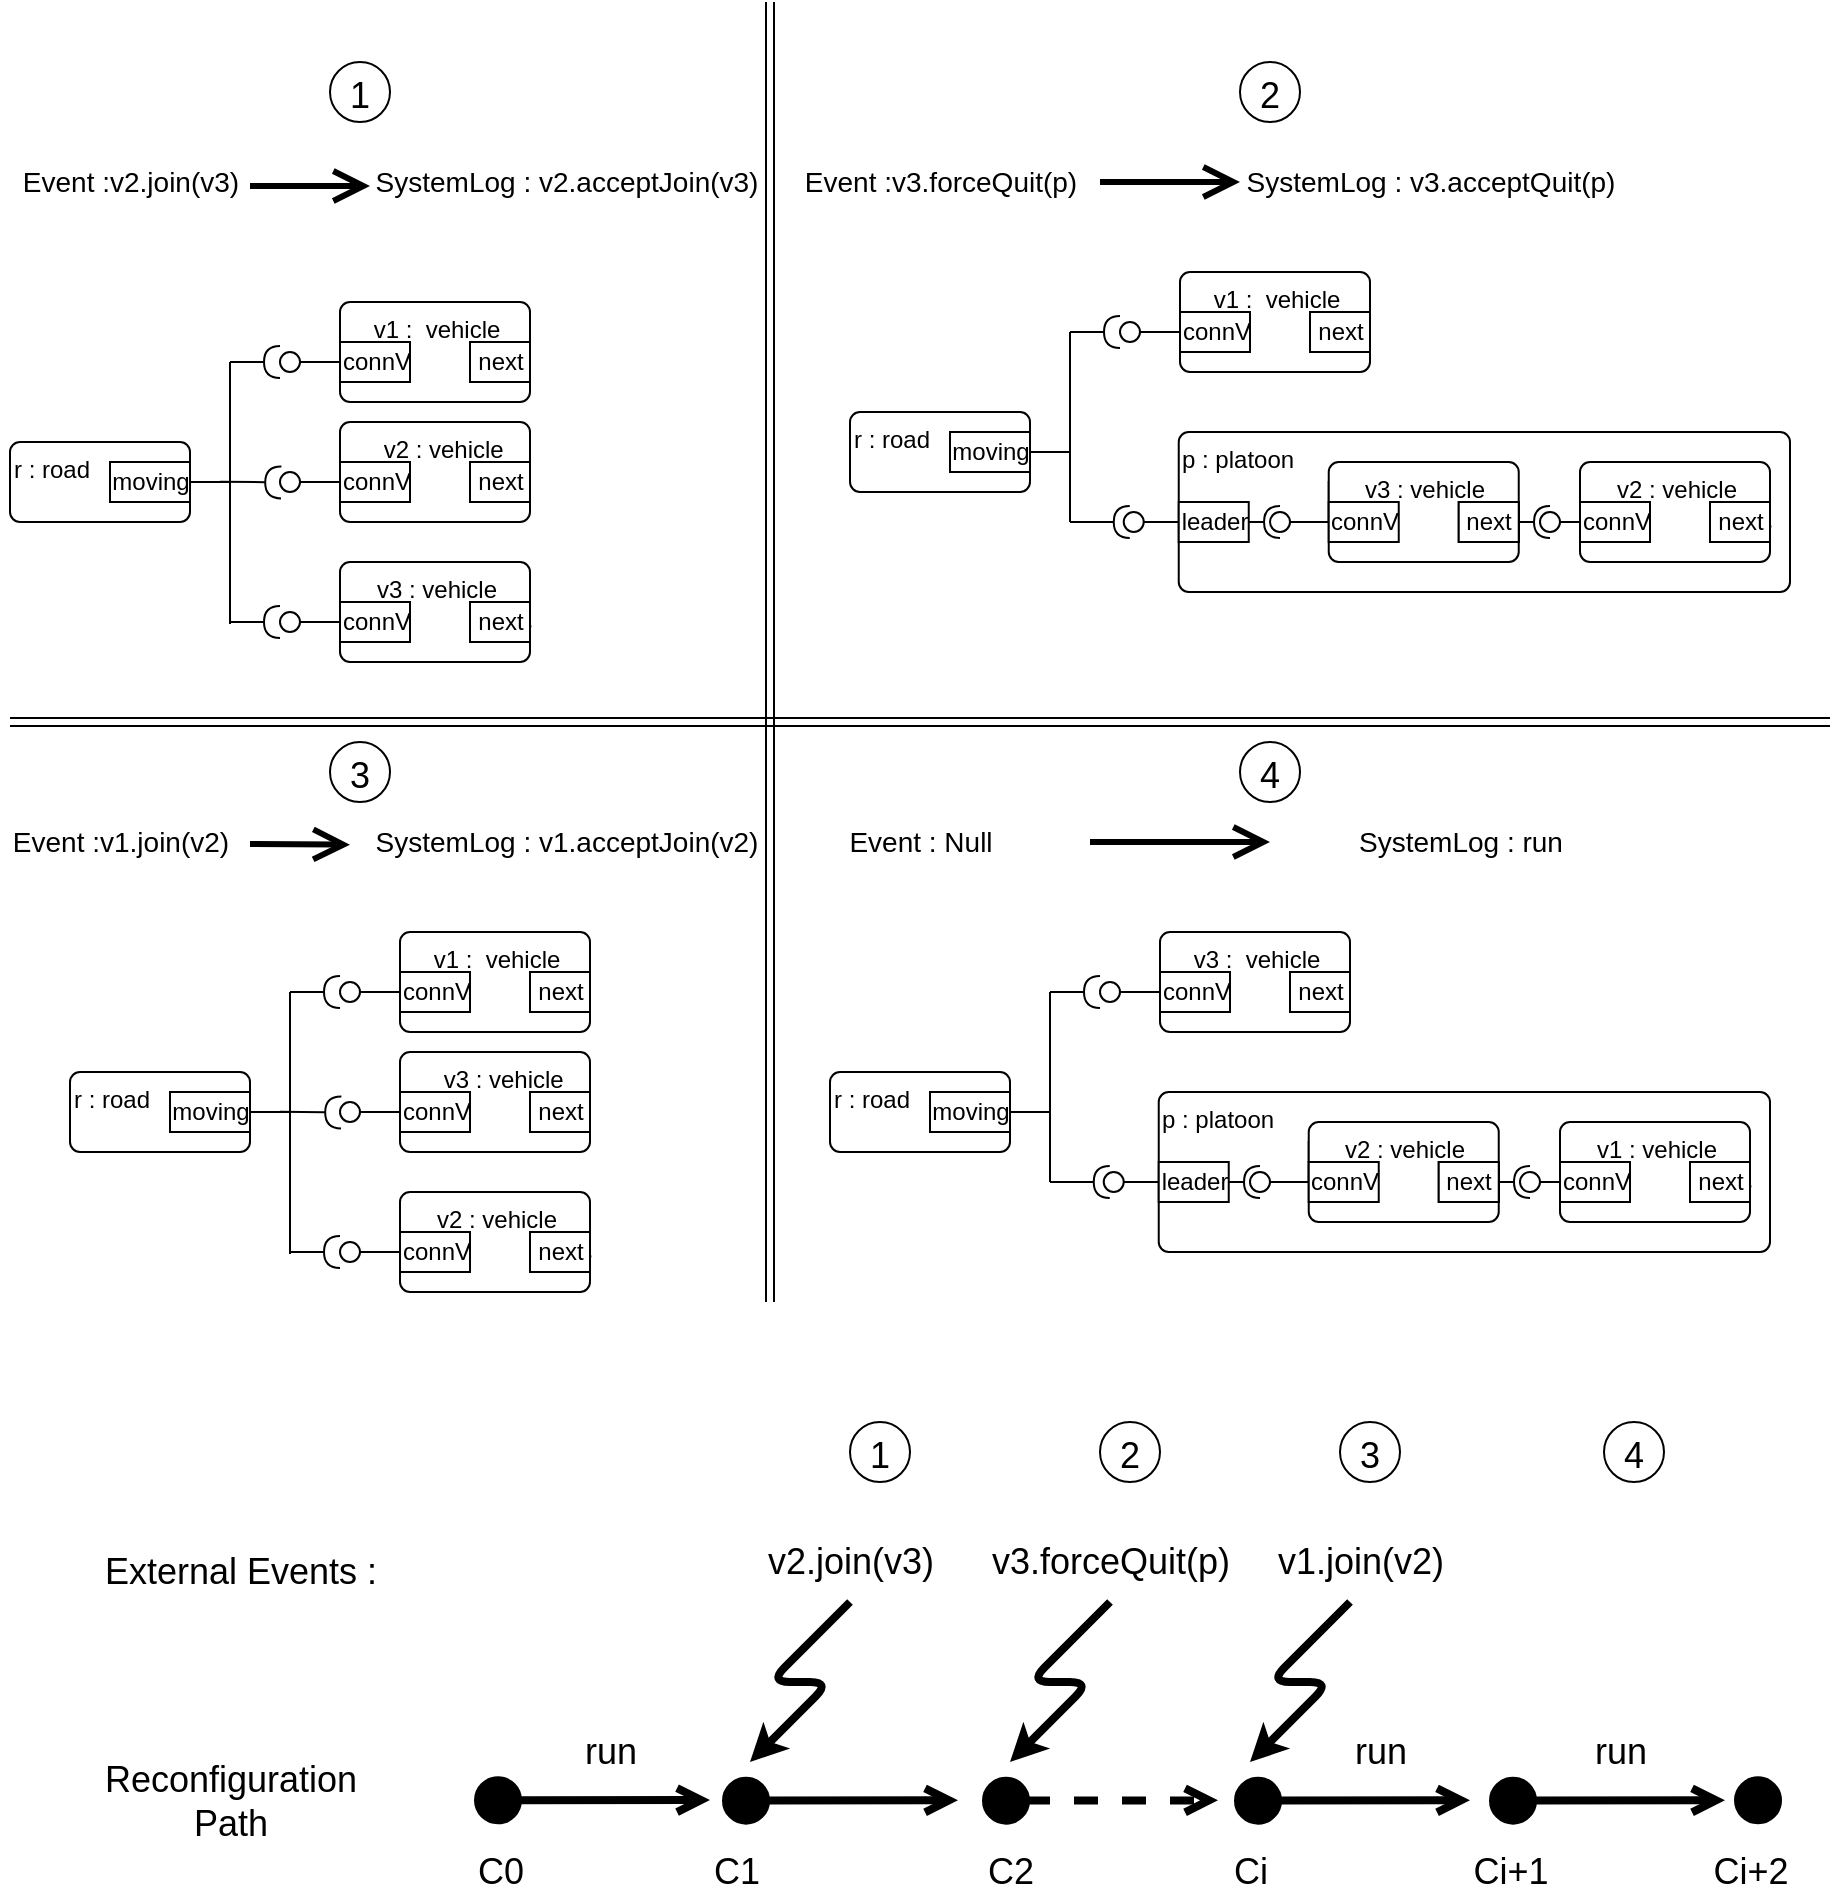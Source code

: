<mxfile version="15.1.4" type="github">
  <diagram id="GvziGZgwwjXT1dV84u-s" name="Page-1">
    <mxGraphModel dx="2249" dy="798" grid="1" gridSize="10" guides="1" tooltips="1" connect="1" arrows="1" fold="1" page="1" pageScale="1" pageWidth="827" pageHeight="1169" math="0" shadow="0">
      <root>
        <mxCell id="0" />
        <mxCell id="1" parent="0" />
        <mxCell id="fWEaLsY42Vd3MQqkWYfv-93" value="p : platoon" style="html=1;align=left;verticalAlign=top;rounded=1;absoluteArcSize=1;arcSize=10;dashed=0;" parent="1" vertex="1">
          <mxGeometry x="584.37" y="235" width="305.63" height="80" as="geometry" />
        </mxCell>
        <mxCell id="fWEaLsY42Vd3MQqkWYfv-40" value="&lt;div align=&quot;left&quot;&gt;r : road&lt;/div&gt;" style="html=1;align=left;verticalAlign=top;rounded=1;absoluteArcSize=1;arcSize=10;dashed=0;" parent="1" vertex="1">
          <mxGeometry y="240" width="90" height="40" as="geometry" />
        </mxCell>
        <mxCell id="fWEaLsY42Vd3MQqkWYfv-41" value="" style="rounded=0;orthogonalLoop=1;jettySize=auto;html=1;endArrow=none;endFill=0;exitX=1;exitY=0.5;exitDx=0;exitDy=0;" parent="1" source="fWEaLsY42Vd3MQqkWYfv-40" edge="1">
          <mxGeometry relative="1" as="geometry">
            <mxPoint x="225" y="375" as="sourcePoint" />
            <mxPoint x="110" y="200" as="targetPoint" />
            <Array as="points">
              <mxPoint x="110" y="260" />
              <mxPoint x="110" y="200" />
            </Array>
          </mxGeometry>
        </mxCell>
        <mxCell id="fWEaLsY42Vd3MQqkWYfv-44" value="v1 :&amp;nbsp; vehicle" style="html=1;align=center;verticalAlign=top;rounded=1;absoluteArcSize=1;arcSize=10;dashed=0;" parent="1" vertex="1">
          <mxGeometry x="165" y="170" width="95" height="50" as="geometry" />
        </mxCell>
        <mxCell id="fWEaLsY42Vd3MQqkWYfv-45" value="connV" style="html=1;" parent="1" vertex="1">
          <mxGeometry x="165" y="190" width="35" height="20" as="geometry" />
        </mxCell>
        <mxCell id="fWEaLsY42Vd3MQqkWYfv-46" value="next" style="html=1;" parent="1" vertex="1">
          <mxGeometry x="230" y="190" width="30" height="20" as="geometry" />
        </mxCell>
        <mxCell id="fWEaLsY42Vd3MQqkWYfv-47" value="connV" style="html=1;" parent="1" vertex="1">
          <mxGeometry x="165" y="310" width="50" height="20" as="geometry" />
        </mxCell>
        <mxCell id="fWEaLsY42Vd3MQqkWYfv-48" value="&lt;div align=&quot;right&quot;&gt;&amp;nbsp; v2 : vehicle&lt;br&gt;&lt;/div&gt;" style="html=1;align=center;verticalAlign=top;rounded=1;absoluteArcSize=1;arcSize=10;dashed=0;" parent="1" vertex="1">
          <mxGeometry x="165" y="230" width="95" height="50" as="geometry" />
        </mxCell>
        <mxCell id="fWEaLsY42Vd3MQqkWYfv-49" value="connV" style="html=1;" parent="1" vertex="1">
          <mxGeometry x="165" y="250" width="35" height="20" as="geometry" />
        </mxCell>
        <mxCell id="fWEaLsY42Vd3MQqkWYfv-50" value="next" style="html=1;" parent="1" vertex="1">
          <mxGeometry x="230" y="250" width="30" height="20" as="geometry" />
        </mxCell>
        <mxCell id="fWEaLsY42Vd3MQqkWYfv-51" value="" style="rounded=0;orthogonalLoop=1;jettySize=auto;html=1;endArrow=none;endFill=0;exitX=0;exitY=0.5;exitDx=0;exitDy=0;" parent="1" source="fWEaLsY42Vd3MQqkWYfv-49" target="fWEaLsY42Vd3MQqkWYfv-53" edge="1">
          <mxGeometry relative="1" as="geometry">
            <mxPoint x="145" y="245" as="sourcePoint" />
          </mxGeometry>
        </mxCell>
        <mxCell id="fWEaLsY42Vd3MQqkWYfv-52" value="" style="rounded=0;orthogonalLoop=1;jettySize=auto;html=1;endArrow=halfCircle;endFill=0;endSize=6;strokeWidth=1;entryX=0.06;entryY=0.52;entryDx=0;entryDy=0;entryPerimeter=0;" parent="1" target="fWEaLsY42Vd3MQqkWYfv-53" edge="1">
          <mxGeometry relative="1" as="geometry">
            <mxPoint x="105" y="259.84" as="sourcePoint" />
            <mxPoint x="125" y="259.84" as="targetPoint" />
          </mxGeometry>
        </mxCell>
        <mxCell id="fWEaLsY42Vd3MQqkWYfv-53" value="" style="ellipse;whiteSpace=wrap;html=1;fontFamily=Helvetica;fontSize=12;fontColor=#000000;align=center;strokeColor=#000000;fillColor=#ffffff;points=[];aspect=fixed;resizable=0;" parent="1" vertex="1">
          <mxGeometry x="135" y="255" width="10" height="10" as="geometry" />
        </mxCell>
        <mxCell id="fWEaLsY42Vd3MQqkWYfv-54" value="v3 : vehicle" style="html=1;align=center;verticalAlign=top;rounded=1;absoluteArcSize=1;arcSize=10;dashed=0;" parent="1" vertex="1">
          <mxGeometry x="165" y="300" width="95" height="50" as="geometry" />
        </mxCell>
        <mxCell id="fWEaLsY42Vd3MQqkWYfv-55" value="connV" style="html=1;" parent="1" vertex="1">
          <mxGeometry x="165" y="320" width="35" height="20" as="geometry" />
        </mxCell>
        <mxCell id="fWEaLsY42Vd3MQqkWYfv-56" value="docks" style="html=1;" parent="1" vertex="1">
          <mxGeometry x="230" y="320" width="30" height="20" as="geometry" />
        </mxCell>
        <mxCell id="fWEaLsY42Vd3MQqkWYfv-57" value="" style="rounded=0;orthogonalLoop=1;jettySize=auto;html=1;endArrow=none;endFill=0;exitX=1;exitY=0.5;exitDx=0;exitDy=0;" parent="1" source="fWEaLsY42Vd3MQqkWYfv-40" edge="1">
          <mxGeometry relative="1" as="geometry">
            <mxPoint x="88" y="379" as="sourcePoint" />
            <mxPoint x="110" y="331" as="targetPoint" />
            <Array as="points">
              <mxPoint x="110" y="260" />
              <mxPoint x="110" y="331" />
            </Array>
          </mxGeometry>
        </mxCell>
        <mxCell id="fWEaLsY42Vd3MQqkWYfv-58" value="" style="ellipse;whiteSpace=wrap;html=1;fontFamily=Helvetica;fontSize=12;fontColor=#000000;align=center;strokeColor=#000000;fillColor=#ffffff;points=[];aspect=fixed;resizable=0;" parent="1" vertex="1">
          <mxGeometry x="135" y="325" width="10" height="10" as="geometry" />
        </mxCell>
        <mxCell id="fWEaLsY42Vd3MQqkWYfv-59" value="" style="rounded=0;orthogonalLoop=1;jettySize=auto;html=1;endArrow=halfCircle;endFill=0;endSize=6;strokeWidth=1;" parent="1" target="fWEaLsY42Vd3MQqkWYfv-58" edge="1">
          <mxGeometry relative="1" as="geometry">
            <mxPoint x="110" y="330" as="sourcePoint" />
            <mxPoint x="140" y="330" as="targetPoint" />
            <Array as="points" />
          </mxGeometry>
        </mxCell>
        <mxCell id="fWEaLsY42Vd3MQqkWYfv-62" value="connV" style="html=1;" parent="1" vertex="1">
          <mxGeometry x="50" y="250" width="40" height="20" as="geometry" />
        </mxCell>
        <mxCell id="fWEaLsY42Vd3MQqkWYfv-71" value="connV" style="html=1;" parent="1" vertex="1">
          <mxGeometry x="659.37" y="260" width="50" height="20" as="geometry" />
        </mxCell>
        <mxCell id="fWEaLsY42Vd3MQqkWYfv-78" value="v3 : vehicle" style="html=1;align=center;verticalAlign=top;rounded=1;absoluteArcSize=1;arcSize=10;dashed=0;" parent="1" vertex="1">
          <mxGeometry x="659.37" y="250" width="95" height="50" as="geometry" />
        </mxCell>
        <mxCell id="fWEaLsY42Vd3MQqkWYfv-79" value="connV" style="html=1;" parent="1" vertex="1">
          <mxGeometry x="659.37" y="270" width="35" height="20" as="geometry" />
        </mxCell>
        <mxCell id="fWEaLsY42Vd3MQqkWYfv-80" value="docks" style="html=1;" parent="1" vertex="1">
          <mxGeometry x="724.37" y="270" width="30" height="20" as="geometry" />
        </mxCell>
        <mxCell id="fWEaLsY42Vd3MQqkWYfv-86" value="" style="shape=link;html=1;" parent="1" edge="1">
          <mxGeometry width="100" relative="1" as="geometry">
            <mxPoint x="380" y="20" as="sourcePoint" />
            <mxPoint x="380" y="670" as="targetPoint" />
          </mxGeometry>
        </mxCell>
        <mxCell id="fWEaLsY42Vd3MQqkWYfv-87" value="connV" style="html=1;" parent="1" vertex="1">
          <mxGeometry x="785" y="260" width="50" height="20" as="geometry" />
        </mxCell>
        <mxCell id="fWEaLsY42Vd3MQqkWYfv-88" value="v2 : vehicle" style="html=1;align=center;verticalAlign=top;rounded=1;absoluteArcSize=1;arcSize=10;dashed=0;" parent="1" vertex="1">
          <mxGeometry x="785" y="250" width="95" height="50" as="geometry" />
        </mxCell>
        <mxCell id="fWEaLsY42Vd3MQqkWYfv-89" value="connV" style="html=1;" parent="1" vertex="1">
          <mxGeometry x="785" y="270" width="35" height="20" as="geometry" />
        </mxCell>
        <mxCell id="fWEaLsY42Vd3MQqkWYfv-90" value="" style="rounded=0;orthogonalLoop=1;jettySize=auto;html=1;endArrow=none;endFill=0;exitX=0;exitY=0.5;exitDx=0;exitDy=0;" parent="1" target="fWEaLsY42Vd3MQqkWYfv-92" edge="1" source="fWEaLsY42Vd3MQqkWYfv-89">
          <mxGeometry relative="1" as="geometry">
            <mxPoint x="754.37" y="280" as="sourcePoint" />
          </mxGeometry>
        </mxCell>
        <mxCell id="fWEaLsY42Vd3MQqkWYfv-91" value="" style="rounded=0;orthogonalLoop=1;jettySize=auto;html=1;endArrow=halfCircle;endFill=0;endSize=6;strokeWidth=1;exitX=1;exitY=0.5;exitDx=0;exitDy=0;" parent="1" source="fWEaLsY42Vd3MQqkWYfv-223" edge="1">
          <mxGeometry relative="1" as="geometry">
            <mxPoint x="760" y="320" as="sourcePoint" />
            <mxPoint x="770" y="280" as="targetPoint" />
            <Array as="points">
              <mxPoint x="770" y="280" />
            </Array>
          </mxGeometry>
        </mxCell>
        <mxCell id="fWEaLsY42Vd3MQqkWYfv-92" value="" style="ellipse;whiteSpace=wrap;html=1;fontFamily=Helvetica;fontSize=12;fontColor=#000000;align=center;strokeColor=#000000;fillColor=#ffffff;points=[];aspect=fixed;resizable=0;" parent="1" vertex="1">
          <mxGeometry x="765" y="275" width="10" height="10" as="geometry" />
        </mxCell>
        <mxCell id="fWEaLsY42Vd3MQqkWYfv-95" value="docks" style="html=1;" parent="1" vertex="1">
          <mxGeometry x="850" y="270" width="30" height="20" as="geometry" />
        </mxCell>
        <mxCell id="fWEaLsY42Vd3MQqkWYfv-98" value="leader" style="html=1;" parent="1" vertex="1">
          <mxGeometry x="584.37" y="270" width="35" height="20" as="geometry" />
        </mxCell>
        <mxCell id="fWEaLsY42Vd3MQqkWYfv-99" value="" style="rounded=0;orthogonalLoop=1;jettySize=auto;html=1;endArrow=none;endFill=0;exitX=0;exitY=0.5;exitDx=0;exitDy=0;" parent="1" source="fWEaLsY42Vd3MQqkWYfv-79" edge="1">
          <mxGeometry relative="1" as="geometry">
            <mxPoint x="680" y="350" as="sourcePoint" />
            <mxPoint x="639.37" y="280" as="targetPoint" />
            <Array as="points" />
          </mxGeometry>
        </mxCell>
        <mxCell id="fWEaLsY42Vd3MQqkWYfv-100" value="" style="rounded=0;orthogonalLoop=1;jettySize=auto;html=1;endArrow=halfCircle;endFill=0;endSize=6;strokeWidth=1;" parent="1" edge="1">
          <mxGeometry relative="1" as="geometry">
            <mxPoint x="642.37" y="280" as="sourcePoint" />
            <mxPoint x="642.37" y="280" as="targetPoint" />
          </mxGeometry>
        </mxCell>
        <mxCell id="fWEaLsY42Vd3MQqkWYfv-101" value="" style="ellipse;whiteSpace=wrap;html=1;fontFamily=Helvetica;fontSize=12;fontColor=#000000;align=center;strokeColor=#000000;fillColor=#ffffff;points=[];aspect=fixed;resizable=0;" parent="1" vertex="1">
          <mxGeometry x="630" y="275" width="10" height="10" as="geometry" />
        </mxCell>
        <mxCell id="fWEaLsY42Vd3MQqkWYfv-102" value="" style="rounded=0;orthogonalLoop=1;jettySize=auto;html=1;endArrow=halfCircle;endFill=0;endSize=6;strokeWidth=1;exitX=1;exitY=0.5;exitDx=0;exitDy=0;" parent="1" edge="1" source="fWEaLsY42Vd3MQqkWYfv-98">
          <mxGeometry relative="1" as="geometry">
            <mxPoint x="659.37" y="280" as="sourcePoint" />
            <mxPoint x="635" y="280" as="targetPoint" />
            <Array as="points" />
          </mxGeometry>
        </mxCell>
        <mxCell id="fWEaLsY42Vd3MQqkWYfv-153" value="&lt;font style=&quot;font-size: 14px&quot;&gt;Event :v2.join(v3)&lt;/font&gt;" style="text;html=1;align=center;verticalAlign=middle;resizable=0;points=[];autosize=1;" parent="1" vertex="1">
          <mxGeometry y="100" width="120" height="20" as="geometry" />
        </mxCell>
        <mxCell id="fWEaLsY42Vd3MQqkWYfv-154" value="" style="endArrow=open;endFill=1;endSize=12;html=1;strokeWidth=3;" parent="1" edge="1">
          <mxGeometry width="160" relative="1" as="geometry">
            <mxPoint x="120" y="112" as="sourcePoint" />
            <mxPoint x="180" y="112" as="targetPoint" />
          </mxGeometry>
        </mxCell>
        <mxCell id="fWEaLsY42Vd3MQqkWYfv-155" value="&lt;font style=&quot;font-size: 14px&quot;&gt;SystemLog : v2.acceptJoin(v3)&lt;/font&gt;" style="text;html=1;align=center;verticalAlign=middle;resizable=0;points=[];autosize=1;" parent="1" vertex="1">
          <mxGeometry x="172.5" y="100" width="210" height="20" as="geometry" />
        </mxCell>
        <mxCell id="fWEaLsY42Vd3MQqkWYfv-156" value="&lt;font style=&quot;font-size: 14px&quot;&gt;Event :v3.forceQuit(p)&lt;/font&gt;" style="text;html=1;align=center;verticalAlign=middle;resizable=0;points=[];autosize=1;" parent="1" vertex="1">
          <mxGeometry x="390" y="100" width="150" height="20" as="geometry" />
        </mxCell>
        <mxCell id="fWEaLsY42Vd3MQqkWYfv-157" value="" style="endArrow=open;endFill=1;endSize=12;html=1;strokeWidth=3;" parent="1" edge="1">
          <mxGeometry width="160" relative="1" as="geometry">
            <mxPoint x="545" y="110" as="sourcePoint" />
            <mxPoint x="615" y="110" as="targetPoint" />
          </mxGeometry>
        </mxCell>
        <mxCell id="fWEaLsY42Vd3MQqkWYfv-158" value="&lt;font style=&quot;font-size: 14px&quot;&gt;SystemLog : v3.acceptQuit(p)&lt;/font&gt;" style="text;html=1;align=center;verticalAlign=middle;resizable=0;points=[];autosize=1;" parent="1" vertex="1">
          <mxGeometry x="610" y="100" width="200" height="20" as="geometry" />
        </mxCell>
        <mxCell id="fWEaLsY42Vd3MQqkWYfv-159" value="&lt;font style=&quot;font-size: 14px&quot;&gt;Event :v1.join(v2)&lt;/font&gt;" style="text;html=1;align=center;verticalAlign=middle;resizable=0;points=[];autosize=1;" parent="1" vertex="1">
          <mxGeometry x="-5" y="430" width="120" height="20" as="geometry" />
        </mxCell>
        <mxCell id="fWEaLsY42Vd3MQqkWYfv-160" value="" style="endArrow=open;endFill=1;endSize=12;html=1;entryX=-0.012;entryY=0.567;entryDx=0;entryDy=0;entryPerimeter=0;strokeWidth=3;" parent="1" target="fWEaLsY42Vd3MQqkWYfv-161" edge="1">
          <mxGeometry width="160" relative="1" as="geometry">
            <mxPoint x="120" y="441" as="sourcePoint" />
            <mxPoint x="197.5" y="440" as="targetPoint" />
          </mxGeometry>
        </mxCell>
        <mxCell id="fWEaLsY42Vd3MQqkWYfv-161" value="&lt;font style=&quot;font-size: 14px&quot;&gt;SystemLog : v1.acceptJoin(v2)&lt;/font&gt;" style="text;html=1;align=center;verticalAlign=middle;resizable=0;points=[];autosize=1;" parent="1" vertex="1">
          <mxGeometry x="172.5" y="430" width="210" height="20" as="geometry" />
        </mxCell>
        <mxCell id="fWEaLsY42Vd3MQqkWYfv-162" value="&lt;font style=&quot;font-size: 14px&quot;&gt;Event : Null&lt;/font&gt;" style="text;html=1;align=center;verticalAlign=middle;resizable=0;points=[];autosize=1;" parent="1" vertex="1">
          <mxGeometry x="410" y="430" width="90" height="20" as="geometry" />
        </mxCell>
        <mxCell id="fWEaLsY42Vd3MQqkWYfv-163" value="" style="endArrow=open;endFill=1;endSize=12;html=1;strokeWidth=3;" parent="1" edge="1">
          <mxGeometry width="160" relative="1" as="geometry">
            <mxPoint x="540" y="440" as="sourcePoint" />
            <mxPoint x="630" y="440" as="targetPoint" />
          </mxGeometry>
        </mxCell>
        <mxCell id="fWEaLsY42Vd3MQqkWYfv-164" value="&lt;font style=&quot;font-size: 14px&quot;&gt;SystemLog : run&lt;/font&gt;" style="text;html=1;align=center;verticalAlign=middle;resizable=0;points=[];autosize=1;" parent="1" vertex="1">
          <mxGeometry x="665" y="430" width="120" height="20" as="geometry" />
        </mxCell>
        <mxCell id="fWEaLsY42Vd3MQqkWYfv-166" value="" style="shape=link;html=1;" parent="1" edge="1">
          <mxGeometry width="100" relative="1" as="geometry">
            <mxPoint y="380" as="sourcePoint" />
            <mxPoint x="910" y="380" as="targetPoint" />
          </mxGeometry>
        </mxCell>
        <mxCell id="fWEaLsY42Vd3MQqkWYfv-169" value="1" style="ellipse;fillColor=#ffffff;strokeColor=#000000;fontSize=18;" parent="1" vertex="1">
          <mxGeometry x="160" y="50" width="30" height="30" as="geometry" />
        </mxCell>
        <mxCell id="fWEaLsY42Vd3MQqkWYfv-170" value="2" style="ellipse;fillColor=#ffffff;strokeColor=#000000;fontSize=18;" parent="1" vertex="1">
          <mxGeometry x="615" y="50" width="30" height="30" as="geometry" />
        </mxCell>
        <mxCell id="fWEaLsY42Vd3MQqkWYfv-171" value="3" style="ellipse;fillColor=#ffffff;strokeColor=#000000;fontSize=18;" parent="1" vertex="1">
          <mxGeometry x="160" y="390" width="30" height="30" as="geometry" />
        </mxCell>
        <mxCell id="fWEaLsY42Vd3MQqkWYfv-172" value="4" style="ellipse;fillColor=#ffffff;strokeColor=#000000;fontSize=18;" parent="1" vertex="1">
          <mxGeometry x="615" y="390" width="30" height="30" as="geometry" />
        </mxCell>
        <mxCell id="fWEaLsY42Vd3MQqkWYfv-173" value="External Events :" style="text;html=1;align=center;verticalAlign=middle;resizable=0;points=[];autosize=1;fontSize=18;" parent="1" vertex="1">
          <mxGeometry x="40" y="790" width="150" height="30" as="geometry" />
        </mxCell>
        <mxCell id="fWEaLsY42Vd3MQqkWYfv-174" value="Reconfiguration&lt;br&gt;Path" style="text;html=1;align=center;verticalAlign=middle;resizable=0;points=[];autosize=1;fontSize=18;" parent="1" vertex="1">
          <mxGeometry x="40" y="895" width="140" height="50" as="geometry" />
        </mxCell>
        <mxCell id="fWEaLsY42Vd3MQqkWYfv-178" value="" style="endArrow=open;startArrow=circle;endFill=0;startFill=1;endSize=8;html=1;strokeWidth=4;fontSize=18;" parent="1" edge="1">
          <mxGeometry width="160" relative="1" as="geometry">
            <mxPoint x="230" y="919.17" as="sourcePoint" />
            <mxPoint x="350" y="919" as="targetPoint" />
          </mxGeometry>
        </mxCell>
        <mxCell id="fWEaLsY42Vd3MQqkWYfv-179" value="C0" style="text;html=1;align=center;verticalAlign=middle;resizable=0;points=[];autosize=1;fontSize=18;" parent="1" vertex="1">
          <mxGeometry x="225" y="940" width="40" height="30" as="geometry" />
        </mxCell>
        <mxCell id="fWEaLsY42Vd3MQqkWYfv-180" value="" style="endArrow=open;startArrow=circle;endFill=0;startFill=1;endSize=8;html=1;strokeWidth=4;fontSize=18;dashed=1;" parent="1" edge="1">
          <mxGeometry width="160" relative="1" as="geometry">
            <mxPoint x="484" y="919.34" as="sourcePoint" />
            <mxPoint x="604" y="919.17" as="targetPoint" />
          </mxGeometry>
        </mxCell>
        <mxCell id="fWEaLsY42Vd3MQqkWYfv-181" value="" style="endArrow=open;startArrow=circle;endFill=0;startFill=1;endSize=8;html=1;strokeWidth=4;fontSize=18;" parent="1" edge="1">
          <mxGeometry width="160" relative="1" as="geometry">
            <mxPoint x="610" y="919.34" as="sourcePoint" />
            <mxPoint x="730" y="919.17" as="targetPoint" />
          </mxGeometry>
        </mxCell>
        <mxCell id="fWEaLsY42Vd3MQqkWYfv-182" value="" style="endArrow=open;startArrow=circle;endFill=0;startFill=1;endSize=8;html=1;strokeWidth=4;fontSize=18;" parent="1" edge="1">
          <mxGeometry width="160" relative="1" as="geometry">
            <mxPoint x="737.5" y="919.34" as="sourcePoint" />
            <mxPoint x="857.5" y="919.17" as="targetPoint" />
          </mxGeometry>
        </mxCell>
        <mxCell id="fWEaLsY42Vd3MQqkWYfv-187" value="" style="endArrow=none;startArrow=circle;endFill=0;startFill=1;endSize=8;html=1;strokeWidth=4;fontSize=18;" parent="1" edge="1">
          <mxGeometry width="160" relative="1" as="geometry">
            <mxPoint x="860" y="919.42" as="sourcePoint" />
            <mxPoint x="880" y="919.08" as="targetPoint" />
          </mxGeometry>
        </mxCell>
        <mxCell id="fWEaLsY42Vd3MQqkWYfv-189" value="Ci" style="text;html=1;align=center;verticalAlign=middle;resizable=0;points=[];autosize=1;fontSize=18;" parent="1" vertex="1">
          <mxGeometry x="605" y="940" width="30" height="30" as="geometry" />
        </mxCell>
        <mxCell id="fWEaLsY42Vd3MQqkWYfv-190" value="Ci+1" style="text;html=1;align=center;verticalAlign=middle;resizable=0;points=[];autosize=1;fontSize=18;" parent="1" vertex="1">
          <mxGeometry x="725" y="940" width="50" height="30" as="geometry" />
        </mxCell>
        <mxCell id="fWEaLsY42Vd3MQqkWYfv-191" value="&lt;div&gt;Ci+2&lt;/div&gt;" style="text;html=1;align=center;verticalAlign=middle;resizable=0;points=[];autosize=1;fontSize=18;" parent="1" vertex="1">
          <mxGeometry x="845" y="940" width="50" height="30" as="geometry" />
        </mxCell>
        <mxCell id="fWEaLsY42Vd3MQqkWYfv-192" value="run" style="text;html=1;align=center;verticalAlign=middle;resizable=0;points=[];autosize=1;fontSize=18;" parent="1" vertex="1">
          <mxGeometry x="280" y="880" width="40" height="30" as="geometry" />
        </mxCell>
        <mxCell id="fWEaLsY42Vd3MQqkWYfv-197" value="" style="endArrow=classic;html=1;strokeWidth=4;fontSize=18;" parent="1" edge="1">
          <mxGeometry width="50" height="50" relative="1" as="geometry">
            <mxPoint x="420" y="820" as="sourcePoint" />
            <mxPoint x="370" y="900" as="targetPoint" />
            <Array as="points">
              <mxPoint x="420" y="820" />
              <mxPoint x="380" y="860" />
              <mxPoint x="410" y="860" />
            </Array>
          </mxGeometry>
        </mxCell>
        <mxCell id="fWEaLsY42Vd3MQqkWYfv-198" value="" style="endArrow=classic;html=1;strokeWidth=4;fontSize=18;" parent="1" edge="1">
          <mxGeometry width="50" height="50" relative="1" as="geometry">
            <mxPoint x="550" y="820" as="sourcePoint" />
            <mxPoint x="500" y="900" as="targetPoint" />
            <Array as="points">
              <mxPoint x="550" y="820" />
              <mxPoint x="510" y="860" />
              <mxPoint x="540" y="860" />
            </Array>
          </mxGeometry>
        </mxCell>
        <mxCell id="fWEaLsY42Vd3MQqkWYfv-199" value="" style="endArrow=classic;html=1;strokeWidth=4;fontSize=18;" parent="1" edge="1">
          <mxGeometry width="50" height="50" relative="1" as="geometry">
            <mxPoint x="670" y="820" as="sourcePoint" />
            <mxPoint x="620" y="900" as="targetPoint" />
            <Array as="points">
              <mxPoint x="670" y="820" />
              <mxPoint x="630" y="860" />
              <mxPoint x="660" y="860" />
            </Array>
          </mxGeometry>
        </mxCell>
        <mxCell id="fWEaLsY42Vd3MQqkWYfv-200" value="v2.join(v3)" style="text;html=1;align=center;verticalAlign=middle;resizable=0;points=[];autosize=1;fontSize=18;" parent="1" vertex="1">
          <mxGeometry x="370" y="785" width="100" height="30" as="geometry" />
        </mxCell>
        <mxCell id="fWEaLsY42Vd3MQqkWYfv-201" value="v3.forceQuit(p)" style="text;html=1;align=center;verticalAlign=middle;resizable=0;points=[];autosize=1;fontSize=18;" parent="1" vertex="1">
          <mxGeometry x="485" y="785" width="130" height="30" as="geometry" />
        </mxCell>
        <mxCell id="fWEaLsY42Vd3MQqkWYfv-202" value="v1.join(v2)" style="text;html=1;align=center;verticalAlign=middle;resizable=0;points=[];autosize=1;fontSize=18;" parent="1" vertex="1">
          <mxGeometry x="625" y="785" width="100" height="30" as="geometry" />
        </mxCell>
        <mxCell id="fWEaLsY42Vd3MQqkWYfv-203" value="" style="endArrow=open;startArrow=circle;endFill=0;startFill=1;endSize=8;html=1;strokeWidth=4;fontSize=18;" parent="1" edge="1">
          <mxGeometry width="160" relative="1" as="geometry">
            <mxPoint x="354" y="919.34" as="sourcePoint" />
            <mxPoint x="474" y="919.17" as="targetPoint" />
          </mxGeometry>
        </mxCell>
        <mxCell id="fWEaLsY42Vd3MQqkWYfv-204" value="C1" style="text;html=1;align=center;verticalAlign=middle;resizable=0;points=[];autosize=1;fontSize=18;" parent="1" vertex="1">
          <mxGeometry x="342.5" y="940" width="40" height="30" as="geometry" />
        </mxCell>
        <mxCell id="fWEaLsY42Vd3MQqkWYfv-205" value="C2" style="text;html=1;align=center;verticalAlign=middle;resizable=0;points=[];autosize=1;fontSize=18;" parent="1" vertex="1">
          <mxGeometry x="480" y="940" width="40" height="30" as="geometry" />
        </mxCell>
        <mxCell id="fWEaLsY42Vd3MQqkWYfv-206" value="run" style="text;html=1;align=center;verticalAlign=middle;resizable=0;points=[];autosize=1;fontSize=18;" parent="1" vertex="1">
          <mxGeometry x="665" y="880" width="40" height="30" as="geometry" />
        </mxCell>
        <mxCell id="fWEaLsY42Vd3MQqkWYfv-207" value="run" style="text;html=1;align=center;verticalAlign=middle;resizable=0;points=[];autosize=1;fontSize=18;" parent="1" vertex="1">
          <mxGeometry x="785" y="880" width="40" height="30" as="geometry" />
        </mxCell>
        <mxCell id="fWEaLsY42Vd3MQqkWYfv-208" value="4" style="ellipse;fillColor=#ffffff;strokeColor=#000000;fontSize=18;" parent="1" vertex="1">
          <mxGeometry x="797" y="730" width="30" height="30" as="geometry" />
        </mxCell>
        <mxCell id="fWEaLsY42Vd3MQqkWYfv-209" value="3" style="ellipse;fillColor=#ffffff;strokeColor=#000000;fontSize=18;" parent="1" vertex="1">
          <mxGeometry x="665" y="730" width="30" height="30" as="geometry" />
        </mxCell>
        <mxCell id="fWEaLsY42Vd3MQqkWYfv-211" value="2" style="ellipse;fillColor=#ffffff;strokeColor=#000000;fontSize=18;" parent="1" vertex="1">
          <mxGeometry x="545" y="730" width="30" height="30" as="geometry" />
        </mxCell>
        <mxCell id="fWEaLsY42Vd3MQqkWYfv-212" value="1" style="ellipse;fillColor=#ffffff;strokeColor=#000000;fontSize=18;" parent="1" vertex="1">
          <mxGeometry x="420" y="730" width="30" height="30" as="geometry" />
        </mxCell>
        <mxCell id="fWEaLsY42Vd3MQqkWYfv-213" value="moving" style="html=1;" parent="1" vertex="1">
          <mxGeometry x="50" y="250" width="40" height="20" as="geometry" />
        </mxCell>
        <mxCell id="fWEaLsY42Vd3MQqkWYfv-222" value="next" style="html=1;" parent="1" vertex="1">
          <mxGeometry x="230" y="320" width="30" height="20" as="geometry" />
        </mxCell>
        <mxCell id="fWEaLsY42Vd3MQqkWYfv-223" value="next" style="html=1;" parent="1" vertex="1">
          <mxGeometry x="724.37" y="270" width="30" height="20" as="geometry" />
        </mxCell>
        <mxCell id="fWEaLsY42Vd3MQqkWYfv-224" value="next" style="html=1;" parent="1" vertex="1">
          <mxGeometry x="850" y="270" width="30" height="20" as="geometry" />
        </mxCell>
        <mxCell id="dE4XsuyTtmp6b2fEfUUe-2" value="" style="rounded=0;orthogonalLoop=1;jettySize=auto;html=1;endArrow=none;endFill=0;exitX=0;exitY=0.5;exitDx=0;exitDy=0;" edge="1" parent="1" source="fWEaLsY42Vd3MQqkWYfv-55">
          <mxGeometry relative="1" as="geometry">
            <mxPoint x="175" y="270.0" as="sourcePoint" />
            <mxPoint x="145" y="330" as="targetPoint" />
          </mxGeometry>
        </mxCell>
        <mxCell id="dE4XsuyTtmp6b2fEfUUe-9" value="" style="ellipse;whiteSpace=wrap;html=1;fontFamily=Helvetica;fontSize=12;fontColor=#000000;align=center;strokeColor=#000000;fillColor=#ffffff;points=[];aspect=fixed;resizable=0;" vertex="1" parent="1">
          <mxGeometry x="135" y="195" width="10" height="10" as="geometry" />
        </mxCell>
        <mxCell id="dE4XsuyTtmp6b2fEfUUe-10" value="" style="rounded=0;orthogonalLoop=1;jettySize=auto;html=1;endArrow=halfCircle;endFill=0;endSize=6;strokeWidth=1;" edge="1" parent="1" target="dE4XsuyTtmp6b2fEfUUe-9">
          <mxGeometry relative="1" as="geometry">
            <mxPoint x="110" y="200" as="sourcePoint" />
            <mxPoint x="140" y="190" as="targetPoint" />
            <Array as="points" />
          </mxGeometry>
        </mxCell>
        <mxCell id="dE4XsuyTtmp6b2fEfUUe-11" value="" style="rounded=0;orthogonalLoop=1;jettySize=auto;html=1;endArrow=none;endFill=0;exitX=0;exitY=0.5;exitDx=0;exitDy=0;" edge="1" parent="1">
          <mxGeometry relative="1" as="geometry">
            <mxPoint x="165" y="200.0" as="sourcePoint" />
            <mxPoint x="145" y="200.0" as="targetPoint" />
          </mxGeometry>
        </mxCell>
        <mxCell id="dE4XsuyTtmp6b2fEfUUe-12" value="&lt;div align=&quot;left&quot;&gt;r : road&lt;/div&gt;" style="html=1;align=left;verticalAlign=top;rounded=1;absoluteArcSize=1;arcSize=10;dashed=0;" vertex="1" parent="1">
          <mxGeometry x="30" y="555" width="90" height="40" as="geometry" />
        </mxCell>
        <mxCell id="dE4XsuyTtmp6b2fEfUUe-13" value="" style="rounded=0;orthogonalLoop=1;jettySize=auto;html=1;endArrow=none;endFill=0;exitX=1;exitY=0.5;exitDx=0;exitDy=0;" edge="1" parent="1" source="dE4XsuyTtmp6b2fEfUUe-12">
          <mxGeometry relative="1" as="geometry">
            <mxPoint x="255" y="690" as="sourcePoint" />
            <mxPoint x="140" y="515" as="targetPoint" />
            <Array as="points">
              <mxPoint x="140" y="575" />
              <mxPoint x="140" y="515" />
            </Array>
          </mxGeometry>
        </mxCell>
        <mxCell id="dE4XsuyTtmp6b2fEfUUe-14" value="v1 :&amp;nbsp; vehicle" style="html=1;align=center;verticalAlign=top;rounded=1;absoluteArcSize=1;arcSize=10;dashed=0;" vertex="1" parent="1">
          <mxGeometry x="195" y="485" width="95" height="50" as="geometry" />
        </mxCell>
        <mxCell id="dE4XsuyTtmp6b2fEfUUe-15" value="connV" style="html=1;" vertex="1" parent="1">
          <mxGeometry x="195" y="505" width="35" height="20" as="geometry" />
        </mxCell>
        <mxCell id="dE4XsuyTtmp6b2fEfUUe-16" value="next" style="html=1;" vertex="1" parent="1">
          <mxGeometry x="260" y="505" width="30" height="20" as="geometry" />
        </mxCell>
        <mxCell id="dE4XsuyTtmp6b2fEfUUe-17" value="connV" style="html=1;" vertex="1" parent="1">
          <mxGeometry x="195" y="625" width="50" height="20" as="geometry" />
        </mxCell>
        <mxCell id="dE4XsuyTtmp6b2fEfUUe-18" value="&lt;div align=&quot;right&quot;&gt;&amp;nbsp; v3 : vehicle&lt;br&gt;&lt;/div&gt;" style="html=1;align=center;verticalAlign=top;rounded=1;absoluteArcSize=1;arcSize=10;dashed=0;" vertex="1" parent="1">
          <mxGeometry x="195" y="545" width="95" height="50" as="geometry" />
        </mxCell>
        <mxCell id="dE4XsuyTtmp6b2fEfUUe-19" value="connV" style="html=1;" vertex="1" parent="1">
          <mxGeometry x="195" y="565" width="35" height="20" as="geometry" />
        </mxCell>
        <mxCell id="dE4XsuyTtmp6b2fEfUUe-20" value="next" style="html=1;" vertex="1" parent="1">
          <mxGeometry x="260" y="565" width="30" height="20" as="geometry" />
        </mxCell>
        <mxCell id="dE4XsuyTtmp6b2fEfUUe-21" value="" style="rounded=0;orthogonalLoop=1;jettySize=auto;html=1;endArrow=none;endFill=0;exitX=0;exitY=0.5;exitDx=0;exitDy=0;" edge="1" parent="1" source="dE4XsuyTtmp6b2fEfUUe-19" target="dE4XsuyTtmp6b2fEfUUe-23">
          <mxGeometry relative="1" as="geometry">
            <mxPoint x="175" y="560" as="sourcePoint" />
          </mxGeometry>
        </mxCell>
        <mxCell id="dE4XsuyTtmp6b2fEfUUe-22" value="" style="rounded=0;orthogonalLoop=1;jettySize=auto;html=1;endArrow=halfCircle;endFill=0;endSize=6;strokeWidth=1;entryX=0.06;entryY=0.52;entryDx=0;entryDy=0;entryPerimeter=0;" edge="1" parent="1" target="dE4XsuyTtmp6b2fEfUUe-23">
          <mxGeometry relative="1" as="geometry">
            <mxPoint x="135" y="574.84" as="sourcePoint" />
            <mxPoint x="155" y="574.84" as="targetPoint" />
          </mxGeometry>
        </mxCell>
        <mxCell id="dE4XsuyTtmp6b2fEfUUe-23" value="" style="ellipse;whiteSpace=wrap;html=1;fontFamily=Helvetica;fontSize=12;fontColor=#000000;align=center;strokeColor=#000000;fillColor=#ffffff;points=[];aspect=fixed;resizable=0;" vertex="1" parent="1">
          <mxGeometry x="165" y="570" width="10" height="10" as="geometry" />
        </mxCell>
        <mxCell id="dE4XsuyTtmp6b2fEfUUe-24" value="v2 : vehicle" style="html=1;align=center;verticalAlign=top;rounded=1;absoluteArcSize=1;arcSize=10;dashed=0;" vertex="1" parent="1">
          <mxGeometry x="195" y="615" width="95" height="50" as="geometry" />
        </mxCell>
        <mxCell id="dE4XsuyTtmp6b2fEfUUe-25" value="connV" style="html=1;" vertex="1" parent="1">
          <mxGeometry x="195" y="635" width="35" height="20" as="geometry" />
        </mxCell>
        <mxCell id="dE4XsuyTtmp6b2fEfUUe-26" value="docks" style="html=1;" vertex="1" parent="1">
          <mxGeometry x="260" y="635" width="30" height="20" as="geometry" />
        </mxCell>
        <mxCell id="dE4XsuyTtmp6b2fEfUUe-27" value="" style="rounded=0;orthogonalLoop=1;jettySize=auto;html=1;endArrow=none;endFill=0;exitX=1;exitY=0.5;exitDx=0;exitDy=0;" edge="1" parent="1" source="dE4XsuyTtmp6b2fEfUUe-12">
          <mxGeometry relative="1" as="geometry">
            <mxPoint x="118" y="694" as="sourcePoint" />
            <mxPoint x="140" y="646" as="targetPoint" />
            <Array as="points">
              <mxPoint x="140" y="575" />
              <mxPoint x="140" y="646" />
            </Array>
          </mxGeometry>
        </mxCell>
        <mxCell id="dE4XsuyTtmp6b2fEfUUe-28" value="" style="ellipse;whiteSpace=wrap;html=1;fontFamily=Helvetica;fontSize=12;fontColor=#000000;align=center;strokeColor=#000000;fillColor=#ffffff;points=[];aspect=fixed;resizable=0;" vertex="1" parent="1">
          <mxGeometry x="165" y="640" width="10" height="10" as="geometry" />
        </mxCell>
        <mxCell id="dE4XsuyTtmp6b2fEfUUe-29" value="" style="rounded=0;orthogonalLoop=1;jettySize=auto;html=1;endArrow=halfCircle;endFill=0;endSize=6;strokeWidth=1;" edge="1" parent="1" target="dE4XsuyTtmp6b2fEfUUe-28">
          <mxGeometry relative="1" as="geometry">
            <mxPoint x="140" y="645" as="sourcePoint" />
            <mxPoint x="170" y="645" as="targetPoint" />
            <Array as="points" />
          </mxGeometry>
        </mxCell>
        <mxCell id="dE4XsuyTtmp6b2fEfUUe-30" value="connV" style="html=1;" vertex="1" parent="1">
          <mxGeometry x="80" y="565" width="40" height="20" as="geometry" />
        </mxCell>
        <mxCell id="dE4XsuyTtmp6b2fEfUUe-31" value="moving" style="html=1;" vertex="1" parent="1">
          <mxGeometry x="80" y="565" width="40" height="20" as="geometry" />
        </mxCell>
        <mxCell id="dE4XsuyTtmp6b2fEfUUe-32" value="next" style="html=1;" vertex="1" parent="1">
          <mxGeometry x="260" y="635" width="30" height="20" as="geometry" />
        </mxCell>
        <mxCell id="dE4XsuyTtmp6b2fEfUUe-33" value="" style="rounded=0;orthogonalLoop=1;jettySize=auto;html=1;endArrow=none;endFill=0;exitX=0;exitY=0.5;exitDx=0;exitDy=0;" edge="1" parent="1" source="dE4XsuyTtmp6b2fEfUUe-25">
          <mxGeometry relative="1" as="geometry">
            <mxPoint x="205" y="585" as="sourcePoint" />
            <mxPoint x="175" y="645" as="targetPoint" />
          </mxGeometry>
        </mxCell>
        <mxCell id="dE4XsuyTtmp6b2fEfUUe-34" value="" style="ellipse;whiteSpace=wrap;html=1;fontFamily=Helvetica;fontSize=12;fontColor=#000000;align=center;strokeColor=#000000;fillColor=#ffffff;points=[];aspect=fixed;resizable=0;" vertex="1" parent="1">
          <mxGeometry x="165" y="510" width="10" height="10" as="geometry" />
        </mxCell>
        <mxCell id="dE4XsuyTtmp6b2fEfUUe-35" value="" style="rounded=0;orthogonalLoop=1;jettySize=auto;html=1;endArrow=halfCircle;endFill=0;endSize=6;strokeWidth=1;" edge="1" parent="1" target="dE4XsuyTtmp6b2fEfUUe-34">
          <mxGeometry relative="1" as="geometry">
            <mxPoint x="140" y="515" as="sourcePoint" />
            <mxPoint x="170" y="505" as="targetPoint" />
            <Array as="points" />
          </mxGeometry>
        </mxCell>
        <mxCell id="dE4XsuyTtmp6b2fEfUUe-36" value="" style="rounded=0;orthogonalLoop=1;jettySize=auto;html=1;endArrow=none;endFill=0;exitX=0;exitY=0.5;exitDx=0;exitDy=0;" edge="1" parent="1">
          <mxGeometry relative="1" as="geometry">
            <mxPoint x="195" y="515" as="sourcePoint" />
            <mxPoint x="175" y="515" as="targetPoint" />
          </mxGeometry>
        </mxCell>
        <mxCell id="dE4XsuyTtmp6b2fEfUUe-37" value="&lt;div align=&quot;left&quot;&gt;r : road&lt;/div&gt;" style="html=1;align=left;verticalAlign=top;rounded=1;absoluteArcSize=1;arcSize=10;dashed=0;" vertex="1" parent="1">
          <mxGeometry x="420" y="225" width="90" height="40" as="geometry" />
        </mxCell>
        <mxCell id="dE4XsuyTtmp6b2fEfUUe-38" value="" style="rounded=0;orthogonalLoop=1;jettySize=auto;html=1;endArrow=none;endFill=0;exitX=1;exitY=0.5;exitDx=0;exitDy=0;" edge="1" parent="1" source="dE4XsuyTtmp6b2fEfUUe-37">
          <mxGeometry relative="1" as="geometry">
            <mxPoint x="645" y="360" as="sourcePoint" />
            <mxPoint x="530" y="185" as="targetPoint" />
            <Array as="points">
              <mxPoint x="530" y="245" />
              <mxPoint x="530" y="185" />
            </Array>
          </mxGeometry>
        </mxCell>
        <mxCell id="dE4XsuyTtmp6b2fEfUUe-39" value="v1 :&amp;nbsp; vehicle" style="html=1;align=center;verticalAlign=top;rounded=1;absoluteArcSize=1;arcSize=10;dashed=0;" vertex="1" parent="1">
          <mxGeometry x="585" y="155" width="95" height="50" as="geometry" />
        </mxCell>
        <mxCell id="dE4XsuyTtmp6b2fEfUUe-40" value="connV" style="html=1;" vertex="1" parent="1">
          <mxGeometry x="585" y="175" width="35" height="20" as="geometry" />
        </mxCell>
        <mxCell id="dE4XsuyTtmp6b2fEfUUe-41" value="next" style="html=1;" vertex="1" parent="1">
          <mxGeometry x="650" y="175" width="30" height="20" as="geometry" />
        </mxCell>
        <mxCell id="dE4XsuyTtmp6b2fEfUUe-52" value="" style="rounded=0;orthogonalLoop=1;jettySize=auto;html=1;endArrow=none;endFill=0;exitX=1;exitY=0.5;exitDx=0;exitDy=0;" edge="1" parent="1" source="dE4XsuyTtmp6b2fEfUUe-37">
          <mxGeometry relative="1" as="geometry">
            <mxPoint x="508" y="364" as="sourcePoint" />
            <mxPoint x="530" y="280" as="targetPoint" />
            <Array as="points">
              <mxPoint x="530" y="245" />
            </Array>
          </mxGeometry>
        </mxCell>
        <mxCell id="dE4XsuyTtmp6b2fEfUUe-53" value="" style="ellipse;whiteSpace=wrap;html=1;fontFamily=Helvetica;fontSize=12;fontColor=#000000;align=center;strokeColor=#000000;fillColor=#ffffff;points=[];aspect=fixed;resizable=0;" vertex="1" parent="1">
          <mxGeometry x="556.87" y="275" width="10" height="10" as="geometry" />
        </mxCell>
        <mxCell id="dE4XsuyTtmp6b2fEfUUe-54" value="" style="rounded=1;orthogonalLoop=1;jettySize=auto;html=1;endArrow=halfCircle;endFill=0;endSize=6;strokeWidth=1;targetPerimeterSpacing=-3;sourcePerimeterSpacing=0;" edge="1" parent="1" target="dE4XsuyTtmp6b2fEfUUe-53">
          <mxGeometry relative="1" as="geometry">
            <mxPoint x="530" y="280" as="sourcePoint" />
            <mxPoint x="561.87" y="280" as="targetPoint" />
            <Array as="points">
              <mxPoint x="540" y="280" />
              <mxPoint x="550" y="280" />
            </Array>
          </mxGeometry>
        </mxCell>
        <mxCell id="dE4XsuyTtmp6b2fEfUUe-55" value="connV" style="html=1;" vertex="1" parent="1">
          <mxGeometry x="470" y="235" width="40" height="20" as="geometry" />
        </mxCell>
        <mxCell id="dE4XsuyTtmp6b2fEfUUe-56" value="moving" style="html=1;" vertex="1" parent="1">
          <mxGeometry x="470" y="235" width="40" height="20" as="geometry" />
        </mxCell>
        <mxCell id="dE4XsuyTtmp6b2fEfUUe-58" value="" style="rounded=0;orthogonalLoop=1;jettySize=auto;html=1;endArrow=none;endFill=0;exitX=0;exitY=0.5;exitDx=0;exitDy=0;" edge="1" parent="1" source="fWEaLsY42Vd3MQqkWYfv-98">
          <mxGeometry relative="1" as="geometry">
            <mxPoint x="581.87" y="280" as="sourcePoint" />
            <mxPoint x="566.87" y="280" as="targetPoint" />
          </mxGeometry>
        </mxCell>
        <mxCell id="dE4XsuyTtmp6b2fEfUUe-59" value="" style="ellipse;whiteSpace=wrap;html=1;fontFamily=Helvetica;fontSize=12;fontColor=#000000;align=center;strokeColor=#000000;fillColor=#ffffff;points=[];aspect=fixed;resizable=0;" vertex="1" parent="1">
          <mxGeometry x="555" y="180" width="10" height="10" as="geometry" />
        </mxCell>
        <mxCell id="dE4XsuyTtmp6b2fEfUUe-60" value="" style="rounded=0;orthogonalLoop=1;jettySize=auto;html=1;endArrow=halfCircle;endFill=0;endSize=6;strokeWidth=1;" edge="1" parent="1" target="dE4XsuyTtmp6b2fEfUUe-59">
          <mxGeometry relative="1" as="geometry">
            <mxPoint x="530" y="185" as="sourcePoint" />
            <mxPoint x="560" y="175" as="targetPoint" />
            <Array as="points" />
          </mxGeometry>
        </mxCell>
        <mxCell id="dE4XsuyTtmp6b2fEfUUe-61" value="" style="rounded=0;orthogonalLoop=1;jettySize=auto;html=1;endArrow=none;endFill=0;exitX=0;exitY=0.5;exitDx=0;exitDy=0;" edge="1" parent="1">
          <mxGeometry relative="1" as="geometry">
            <mxPoint x="585" y="185" as="sourcePoint" />
            <mxPoint x="565" y="185" as="targetPoint" />
          </mxGeometry>
        </mxCell>
        <mxCell id="dE4XsuyTtmp6b2fEfUUe-67" value="p : platoon" style="html=1;align=left;verticalAlign=top;rounded=1;absoluteArcSize=1;arcSize=10;dashed=0;" vertex="1" parent="1">
          <mxGeometry x="574.37" y="565" width="305.63" height="80" as="geometry" />
        </mxCell>
        <mxCell id="dE4XsuyTtmp6b2fEfUUe-68" value="connV" style="html=1;" vertex="1" parent="1">
          <mxGeometry x="649.37" y="590" width="50" height="20" as="geometry" />
        </mxCell>
        <mxCell id="dE4XsuyTtmp6b2fEfUUe-69" value="v2 : vehicle" style="html=1;align=center;verticalAlign=top;rounded=1;absoluteArcSize=1;arcSize=10;dashed=0;" vertex="1" parent="1">
          <mxGeometry x="649.37" y="580" width="95" height="50" as="geometry" />
        </mxCell>
        <mxCell id="dE4XsuyTtmp6b2fEfUUe-70" value="connV" style="html=1;" vertex="1" parent="1">
          <mxGeometry x="649.37" y="600" width="35" height="20" as="geometry" />
        </mxCell>
        <mxCell id="dE4XsuyTtmp6b2fEfUUe-71" value="docks" style="html=1;" vertex="1" parent="1">
          <mxGeometry x="714.37" y="600" width="30" height="20" as="geometry" />
        </mxCell>
        <mxCell id="dE4XsuyTtmp6b2fEfUUe-72" value="connV" style="html=1;" vertex="1" parent="1">
          <mxGeometry x="775" y="590" width="50" height="20" as="geometry" />
        </mxCell>
        <mxCell id="dE4XsuyTtmp6b2fEfUUe-73" value="v1 : vehicle" style="html=1;align=center;verticalAlign=top;rounded=1;absoluteArcSize=1;arcSize=10;dashed=0;" vertex="1" parent="1">
          <mxGeometry x="775" y="580" width="95" height="50" as="geometry" />
        </mxCell>
        <mxCell id="dE4XsuyTtmp6b2fEfUUe-74" value="connV" style="html=1;" vertex="1" parent="1">
          <mxGeometry x="775" y="600" width="35" height="20" as="geometry" />
        </mxCell>
        <mxCell id="dE4XsuyTtmp6b2fEfUUe-75" value="" style="rounded=0;orthogonalLoop=1;jettySize=auto;html=1;endArrow=none;endFill=0;exitX=0;exitY=0.5;exitDx=0;exitDy=0;" edge="1" parent="1" source="dE4XsuyTtmp6b2fEfUUe-74" target="dE4XsuyTtmp6b2fEfUUe-77">
          <mxGeometry relative="1" as="geometry">
            <mxPoint x="744.37" y="610" as="sourcePoint" />
          </mxGeometry>
        </mxCell>
        <mxCell id="dE4XsuyTtmp6b2fEfUUe-76" value="" style="rounded=0;orthogonalLoop=1;jettySize=auto;html=1;endArrow=halfCircle;endFill=0;endSize=6;strokeWidth=1;exitX=1;exitY=0.5;exitDx=0;exitDy=0;" edge="1" parent="1" source="dE4XsuyTtmp6b2fEfUUe-84">
          <mxGeometry relative="1" as="geometry">
            <mxPoint x="750" y="650" as="sourcePoint" />
            <mxPoint x="760" y="610" as="targetPoint" />
            <Array as="points">
              <mxPoint x="760" y="610" />
            </Array>
          </mxGeometry>
        </mxCell>
        <mxCell id="dE4XsuyTtmp6b2fEfUUe-77" value="" style="ellipse;whiteSpace=wrap;html=1;fontFamily=Helvetica;fontSize=12;fontColor=#000000;align=center;strokeColor=#000000;fillColor=#ffffff;points=[];aspect=fixed;resizable=0;" vertex="1" parent="1">
          <mxGeometry x="755" y="605" width="10" height="10" as="geometry" />
        </mxCell>
        <mxCell id="dE4XsuyTtmp6b2fEfUUe-78" value="docks" style="html=1;" vertex="1" parent="1">
          <mxGeometry x="840" y="600" width="30" height="20" as="geometry" />
        </mxCell>
        <mxCell id="dE4XsuyTtmp6b2fEfUUe-79" value="leader" style="html=1;" vertex="1" parent="1">
          <mxGeometry x="574.37" y="600" width="35" height="20" as="geometry" />
        </mxCell>
        <mxCell id="dE4XsuyTtmp6b2fEfUUe-80" value="" style="rounded=0;orthogonalLoop=1;jettySize=auto;html=1;endArrow=none;endFill=0;exitX=0;exitY=0.5;exitDx=0;exitDy=0;" edge="1" parent="1" source="dE4XsuyTtmp6b2fEfUUe-70">
          <mxGeometry relative="1" as="geometry">
            <mxPoint x="670" y="680" as="sourcePoint" />
            <mxPoint x="629.37" y="610" as="targetPoint" />
            <Array as="points" />
          </mxGeometry>
        </mxCell>
        <mxCell id="dE4XsuyTtmp6b2fEfUUe-81" value="" style="rounded=0;orthogonalLoop=1;jettySize=auto;html=1;endArrow=halfCircle;endFill=0;endSize=6;strokeWidth=1;" edge="1" parent="1">
          <mxGeometry relative="1" as="geometry">
            <mxPoint x="632.37" y="610" as="sourcePoint" />
            <mxPoint x="632.37" y="610" as="targetPoint" />
          </mxGeometry>
        </mxCell>
        <mxCell id="dE4XsuyTtmp6b2fEfUUe-82" value="" style="ellipse;whiteSpace=wrap;html=1;fontFamily=Helvetica;fontSize=12;fontColor=#000000;align=center;strokeColor=#000000;fillColor=#ffffff;points=[];aspect=fixed;resizable=0;" vertex="1" parent="1">
          <mxGeometry x="620" y="605" width="10" height="10" as="geometry" />
        </mxCell>
        <mxCell id="dE4XsuyTtmp6b2fEfUUe-83" value="" style="rounded=0;orthogonalLoop=1;jettySize=auto;html=1;endArrow=halfCircle;endFill=0;endSize=6;strokeWidth=1;exitX=1;exitY=0.5;exitDx=0;exitDy=0;" edge="1" parent="1" source="dE4XsuyTtmp6b2fEfUUe-79">
          <mxGeometry relative="1" as="geometry">
            <mxPoint x="649.37" y="610" as="sourcePoint" />
            <mxPoint x="625" y="610" as="targetPoint" />
            <Array as="points" />
          </mxGeometry>
        </mxCell>
        <mxCell id="dE4XsuyTtmp6b2fEfUUe-84" value="next" style="html=1;" vertex="1" parent="1">
          <mxGeometry x="714.37" y="600" width="30" height="20" as="geometry" />
        </mxCell>
        <mxCell id="dE4XsuyTtmp6b2fEfUUe-85" value="next" style="html=1;" vertex="1" parent="1">
          <mxGeometry x="840" y="600" width="30" height="20" as="geometry" />
        </mxCell>
        <mxCell id="dE4XsuyTtmp6b2fEfUUe-86" value="&lt;div align=&quot;left&quot;&gt;r : road&lt;/div&gt;" style="html=1;align=left;verticalAlign=top;rounded=1;absoluteArcSize=1;arcSize=10;dashed=0;" vertex="1" parent="1">
          <mxGeometry x="410" y="555" width="90" height="40" as="geometry" />
        </mxCell>
        <mxCell id="dE4XsuyTtmp6b2fEfUUe-87" value="" style="rounded=0;orthogonalLoop=1;jettySize=auto;html=1;endArrow=none;endFill=0;exitX=1;exitY=0.5;exitDx=0;exitDy=0;" edge="1" parent="1" source="dE4XsuyTtmp6b2fEfUUe-86">
          <mxGeometry relative="1" as="geometry">
            <mxPoint x="635" y="690" as="sourcePoint" />
            <mxPoint x="520" y="515" as="targetPoint" />
            <Array as="points">
              <mxPoint x="520" y="575" />
              <mxPoint x="520" y="515" />
            </Array>
          </mxGeometry>
        </mxCell>
        <mxCell id="dE4XsuyTtmp6b2fEfUUe-88" value="v3 :&amp;nbsp; vehicle" style="html=1;align=center;verticalAlign=top;rounded=1;absoluteArcSize=1;arcSize=10;dashed=0;" vertex="1" parent="1">
          <mxGeometry x="575" y="485" width="95" height="50" as="geometry" />
        </mxCell>
        <mxCell id="dE4XsuyTtmp6b2fEfUUe-89" value="connV" style="html=1;" vertex="1" parent="1">
          <mxGeometry x="575" y="505" width="35" height="20" as="geometry" />
        </mxCell>
        <mxCell id="dE4XsuyTtmp6b2fEfUUe-90" value="next" style="html=1;" vertex="1" parent="1">
          <mxGeometry x="640" y="505" width="30" height="20" as="geometry" />
        </mxCell>
        <mxCell id="dE4XsuyTtmp6b2fEfUUe-91" value="" style="rounded=0;orthogonalLoop=1;jettySize=auto;html=1;endArrow=none;endFill=0;exitX=1;exitY=0.5;exitDx=0;exitDy=0;" edge="1" parent="1" source="dE4XsuyTtmp6b2fEfUUe-86">
          <mxGeometry relative="1" as="geometry">
            <mxPoint x="498" y="694" as="sourcePoint" />
            <mxPoint x="520" y="610" as="targetPoint" />
            <Array as="points">
              <mxPoint x="520" y="575" />
            </Array>
          </mxGeometry>
        </mxCell>
        <mxCell id="dE4XsuyTtmp6b2fEfUUe-92" value="" style="ellipse;whiteSpace=wrap;html=1;fontFamily=Helvetica;fontSize=12;fontColor=#000000;align=center;strokeColor=#000000;fillColor=#ffffff;points=[];aspect=fixed;resizable=0;" vertex="1" parent="1">
          <mxGeometry x="546.87" y="605" width="10" height="10" as="geometry" />
        </mxCell>
        <mxCell id="dE4XsuyTtmp6b2fEfUUe-93" value="" style="rounded=1;orthogonalLoop=1;jettySize=auto;html=1;endArrow=halfCircle;endFill=0;endSize=6;strokeWidth=1;targetPerimeterSpacing=-3;sourcePerimeterSpacing=0;" edge="1" parent="1" target="dE4XsuyTtmp6b2fEfUUe-92">
          <mxGeometry relative="1" as="geometry">
            <mxPoint x="520" y="610" as="sourcePoint" />
            <mxPoint x="551.87" y="610" as="targetPoint" />
            <Array as="points">
              <mxPoint x="530" y="610" />
              <mxPoint x="540" y="610" />
            </Array>
          </mxGeometry>
        </mxCell>
        <mxCell id="dE4XsuyTtmp6b2fEfUUe-94" value="connV" style="html=1;" vertex="1" parent="1">
          <mxGeometry x="460" y="565" width="40" height="20" as="geometry" />
        </mxCell>
        <mxCell id="dE4XsuyTtmp6b2fEfUUe-95" value="moving" style="html=1;" vertex="1" parent="1">
          <mxGeometry x="460" y="565" width="40" height="20" as="geometry" />
        </mxCell>
        <mxCell id="dE4XsuyTtmp6b2fEfUUe-96" value="" style="rounded=0;orthogonalLoop=1;jettySize=auto;html=1;endArrow=none;endFill=0;exitX=0;exitY=0.5;exitDx=0;exitDy=0;" edge="1" parent="1" source="dE4XsuyTtmp6b2fEfUUe-79">
          <mxGeometry relative="1" as="geometry">
            <mxPoint x="571.87" y="610" as="sourcePoint" />
            <mxPoint x="556.87" y="610" as="targetPoint" />
          </mxGeometry>
        </mxCell>
        <mxCell id="dE4XsuyTtmp6b2fEfUUe-97" value="" style="ellipse;whiteSpace=wrap;html=1;fontFamily=Helvetica;fontSize=12;fontColor=#000000;align=center;strokeColor=#000000;fillColor=#ffffff;points=[];aspect=fixed;resizable=0;" vertex="1" parent="1">
          <mxGeometry x="545" y="510" width="10" height="10" as="geometry" />
        </mxCell>
        <mxCell id="dE4XsuyTtmp6b2fEfUUe-98" value="" style="rounded=0;orthogonalLoop=1;jettySize=auto;html=1;endArrow=halfCircle;endFill=0;endSize=6;strokeWidth=1;" edge="1" parent="1" target="dE4XsuyTtmp6b2fEfUUe-97">
          <mxGeometry relative="1" as="geometry">
            <mxPoint x="520" y="515" as="sourcePoint" />
            <mxPoint x="550" y="505" as="targetPoint" />
            <Array as="points" />
          </mxGeometry>
        </mxCell>
        <mxCell id="dE4XsuyTtmp6b2fEfUUe-99" value="" style="rounded=0;orthogonalLoop=1;jettySize=auto;html=1;endArrow=none;endFill=0;exitX=0;exitY=0.5;exitDx=0;exitDy=0;" edge="1" parent="1">
          <mxGeometry relative="1" as="geometry">
            <mxPoint x="575" y="515" as="sourcePoint" />
            <mxPoint x="555" y="515" as="targetPoint" />
          </mxGeometry>
        </mxCell>
      </root>
    </mxGraphModel>
  </diagram>
</mxfile>
